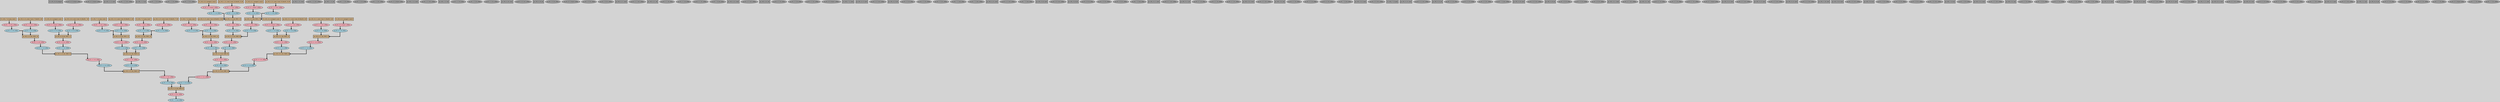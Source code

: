 digraph {
graph [bgcolor=lightgray];
 node [style=filled, fontname="times-bold", penwidth=2];
 edge [penwidth=4]; 
 splines=ortho;
LS_w32_c0_r0_memport [shape="rectangle" width=0.5 fontsize=12 fillcolor="#A9A9A9" pos="0,2.4!"]
LS_w32_c0_r0_memport_inPinA [shape="oval" width=0.1 fontsize=10 fillcolor="#A9A9A9" pos="0,4.8!"]
LS_w32_c0_r3_memport_inPinA [shape="oval" width=0.1 fontsize=10 fillcolor="#A9A9A9" pos="0,28.2!"]
pe_w32_c1_r3_const [shape="rectangle" width=0.5 fontsize=12 fillcolor="#A9A9A9" pos="6,28.2!"]
pe_w32_c1_r3_const_outPinA [shape="oval" width=0.1 fontsize=10 fillcolor="#A9A9A9" pos="6,27!"]
pe_w32_c1_r3_alu [shape="rectangle" width=0.5 fontsize=12 fillcolor="#A9A9A9" pos="6,24.6!"]
pe_w32_c1_r3_alu_inPinA [shape="oval" width=0.1 fontsize=10 fillcolor="#A9A9A9" pos="4.5,25.8!"]
pe_w32_c1_r3_alu_inPinB [shape="oval" width=0.1 fontsize=10 fillcolor="#A9A9A9" pos="7.5,25.8!"]
pe_w32_c1_r3_alu_outPinA [shape="oval" width=0.1 fontsize=10 fillcolor="#A9A9A9" pos="6,23.4!"]
LS_w32_c0_r3_memport_outPinA [shape="oval" width=0.1 fontsize=10 fillcolor="#FFB6C1" pos="0,23.4!"]
LS_w32_c0_r4_memport_Load_3 [shape="rectangle" width=0.5 fontsize=12 fillcolor="#D2B48C" pos="0,33.6!"]
LS_w32_c0_r4_memport_Load_3 -> LS_w32_c0_r4_memport_outPinA
pe_w32_c1_r4_const [shape="rectangle" width=0.5 fontsize=12 fillcolor="#A9A9A9" pos="6,36!"]
pe_w32_c1_r4_const_outPinA [shape="oval" width=0.1 fontsize=10 fillcolor="#A9A9A9" pos="6,34.8!"]
pe_w32_c1_r4_alu [shape="rectangle" width=0.5 fontsize=12 fillcolor="#A9A9A9" pos="6,32.4!"]
pe_w32_c1_r4_alu_inPinA [shape="oval" width=0.1 fontsize=10 fillcolor="#A9A9A9" pos="4.5,33.6!"]
pe_w32_c1_r4_alu_inPinB [shape="oval" width=0.1 fontsize=10 fillcolor="#A9A9A9" pos="7.5,33.6!"]
pe_w32_c1_r4_alu_outPinA [shape="oval" width=0.1 fontsize=10 fillcolor="#A9A9A9" pos="6,31.2!"]
LS_w32_c0_r4_memport_inPinA [shape="oval" width=0.1 fontsize=10 fillcolor="#A9A9A9" pos="0,36!"]
pe_w32_c1_r5_const [shape="rectangle" width=0.5 fontsize=12 fillcolor="#A9A9A9" pos="6,43.8!"]
pe_w32_c1_r5_const_outPinA [shape="oval" width=0.1 fontsize=10 fillcolor="#A9A9A9" pos="6,42.6!"]
LS_w32_c0_r4_memport_outPinA [shape="oval" width=0.1 fontsize=10 fillcolor="#FFB6C1" pos="0,31.2!"]
pe_w32_c1_r5_alu [shape="rectangle" width=0.5 fontsize=12 fillcolor="#A9A9A9" pos="6,40.2!"]
pe_w32_c1_r5_alu_inPinA [shape="oval" width=0.1 fontsize=10 fillcolor="#A9A9A9" pos="4.5,41.4!"]
pe_w32_c1_r5_alu_inPinB [shape="oval" width=0.1 fontsize=10 fillcolor="#A9A9A9" pos="7.5,41.4!"]
pe_w32_c1_r5_alu_outPinA [shape="oval" width=0.1 fontsize=10 fillcolor="#A9A9A9" pos="6,39!"]
LS_w32_c0_r5_memport_Load_2 [shape="rectangle" width=0.5 fontsize=12 fillcolor="#D2B48C" pos="0,41.4!"]
LS_w32_c0_r5_memport_Load_2 -> LS_w32_c0_r5_memport_outPinA
pe_w32_c2_r0_const [shape="rectangle" width=0.5 fontsize=12 fillcolor="#A9A9A9" pos="12,4.8!"]
pe_w32_c2_r0_const_outPinA [shape="oval" width=0.1 fontsize=10 fillcolor="#A9A9A9" pos="12,3.6!"]
pe_w32_c2_r0_alu [shape="rectangle" width=0.5 fontsize=12 fillcolor="#A9A9A9" pos="12,1.2!"]
pe_w32_c2_r0_alu_inPinA [shape="oval" width=0.1 fontsize=10 fillcolor="#A9A9A9" pos="10.5,2.4!"]
LS_w32_c0_r5_memport_inPinA [shape="oval" width=0.1 fontsize=10 fillcolor="#A9A9A9" pos="0,43.8!"]
pe_w32_c2_r0_alu_inPinB [shape="oval" width=0.1 fontsize=10 fillcolor="#A9A9A9" pos="13.5,2.4!"]
pe_w32_c2_r0_alu_outPinA [shape="oval" width=0.1 fontsize=10 fillcolor="#A9A9A9" pos="12,0!"]
LS_w32_c0_r5_memport_outPinA [shape="oval" width=0.1 fontsize=10 fillcolor="#FFB6C1" pos="0,39!"]
pe_w32_c2_r1_const [shape="rectangle" width=0.5 fontsize=12 fillcolor="#A9A9A9" pos="12,12.6!"]
pe_w32_c2_r1_const_outPinA [shape="oval" width=0.1 fontsize=10 fillcolor="#A9A9A9" pos="12,11.4!"]
pe_w32_c2_r1_alu [shape="rectangle" width=0.5 fontsize=12 fillcolor="#A9A9A9" pos="12,9!"]
pe_w32_c2_r1_alu_inPinA [shape="oval" width=0.1 fontsize=10 fillcolor="#A9A9A9" pos="10.5,10.2!"]
pe_w32_c2_r1_alu_inPinB [shape="oval" width=0.1 fontsize=10 fillcolor="#A9A9A9" pos="13.5,10.2!"]
pe_w32_c2_r1_alu_outPinA [shape="oval" width=0.1 fontsize=10 fillcolor="#A9A9A9" pos="12,7.8!"]
LS_w32_c7_r0_mem_Load_1 [shape="rectangle" width=0.5 fontsize=12 fillcolor="#D2B48C" pos="42,2.4!"]
LS_w32_c7_r0_mem_Load_1 -> LS_w32_c7_r0_mem_outPinA
LS_w32_c7_r0_mem_inPinA [shape="oval" width=0.1 fontsize=10 fillcolor="#A9A9A9" pos="42,4.8!"]
pe_w32_c2_r2_const [shape="rectangle" width=0.5 fontsize=12 fillcolor="#A9A9A9" pos="12,20.4!"]
pe_w32_c2_r2_const_outPinA [shape="oval" width=0.1 fontsize=10 fillcolor="#A9A9A9" pos="12,19.2!"]
pe_w32_c2_r2_alu [shape="rectangle" width=0.5 fontsize=12 fillcolor="#A9A9A9" pos="12,16.8!"]
pe_w32_c2_r2_alu_inPinA [shape="oval" width=0.1 fontsize=10 fillcolor="#A9A9A9" pos="10.5,18!"]
pe_w32_c2_r2_alu_inPinB [shape="oval" width=0.1 fontsize=10 fillcolor="#A9A9A9" pos="13.5,18!"]
pe_w32_c2_r2_alu_outPinA [shape="oval" width=0.1 fontsize=10 fillcolor="#A9A9A9" pos="12,15.6!"]
LS_w32_c0_r0_memport_outPinA [shape="oval" width=0.1 fontsize=10 fillcolor="#A9A9A9" pos="0,0!"]
LS_w32_c7_r0_mem_outPinA [shape="oval" width=0.1 fontsize=10 fillcolor="#FFB6C1" pos="42,0!"]
LS_w32_c7_r1_mem [shape="rectangle" width=0.5 fontsize=12 fillcolor="#A9A9A9" pos="42,10.2!"]
pe_w32_c2_r3_const [shape="rectangle" width=0.5 fontsize=12 fillcolor="#A9A9A9" pos="12,28.2!"]
pe_w32_c2_r3_const_outPinA [shape="oval" width=0.1 fontsize=10 fillcolor="#A9A9A9" pos="12,27!"]
pe_w32_c2_r3_alu [shape="rectangle" width=0.5 fontsize=12 fillcolor="#A9A9A9" pos="12,24.6!"]
pe_w32_c2_r3_alu_inPinA [shape="oval" width=0.1 fontsize=10 fillcolor="#A9A9A9" pos="10.5,25.8!"]
pe_w32_c2_r3_alu_inPinB [shape="oval" width=0.1 fontsize=10 fillcolor="#A9A9A9" pos="13.5,25.8!"]
pe_w32_c2_r3_alu_outPinA [shape="oval" width=0.1 fontsize=10 fillcolor="#A9A9A9" pos="12,23.4!"]
LS_w32_c7_r1_mem_inPinA [shape="oval" width=0.1 fontsize=10 fillcolor="#A9A9A9" pos="42,12.6!"]
pe_w32_c2_r4_const_Const_27_float32_5_00 [shape="rectangle" width=0.5 fontsize=12 fillcolor="#D2B48C" pos="12,36!"]
pe_w32_c2_r4_const_Const_27_float32_5_00 -> pe_w32_c2_r4_const_outPinA
pe_w32_c2_r4_const_outPinA [shape="oval" width=0.1 fontsize=10 fillcolor="#FFB6C1" pos="12,34.8!"]
LS_w32_c7_r1_mem_outPinA [shape="oval" width=0.1 fontsize=10 fillcolor="#A9A9A9" pos="42,7.8!"]
pe_w32_c2_r4_alu_FMUL_10 [shape="rectangle" width=0.5 fontsize=12 fillcolor="#D2B48C" pos="12,32.4!"]
pe_w32_c2_r4_alu_FMUL_10 -> pe_w32_c2_r4_alu_outPinA
pe_w32_c2_r4_alu_inPinA -> pe_w32_c2_r4_alu_FMUL_10
pe_w32_c2_r4_alu_inPinB -> pe_w32_c2_r4_alu_FMUL_10
pe_w32_c2_r4_alu_inPinA [shape="oval" width=0.1 fontsize=10 fillcolor="#ADD8E6" pos="10.5,33.6!"]
pe_w32_c2_r4_alu_inPinB [shape="oval" width=0.1 fontsize=10 fillcolor="#ADD8E6" pos="13.5,33.6!"]
pe_w32_c2_r4_alu_outPinA [shape="oval" width=0.1 fontsize=10 fillcolor="#FFB6C1" pos="12,31.2!"]
LS_w32_c7_r2_mem_Load_4 [shape="rectangle" width=0.5 fontsize=12 fillcolor="#D2B48C" pos="42,18!"]
LS_w32_c7_r2_mem_Load_4 -> LS_w32_c7_r2_mem_outPinA
pe_w32_c2_r5_const [shape="rectangle" width=0.5 fontsize=12 fillcolor="#A9A9A9" pos="12,43.8!"]
pe_w32_c2_r5_const_outPinA [shape="oval" width=0.1 fontsize=10 fillcolor="#A9A9A9" pos="12,42.6!"]
pe_w32_c2_r5_alu_FADD_21 [shape="rectangle" width=0.5 fontsize=12 fillcolor="#D2B48C" pos="12,40.2!"]
pe_w32_c2_r5_alu_FADD_21 -> pe_w32_c2_r5_alu_outPinA
pe_w32_c2_r5_alu_inPinA -> pe_w32_c2_r5_alu_FADD_21
pe_w32_c2_r5_alu_inPinB -> pe_w32_c2_r5_alu_FADD_21
pe_w32_c2_r5_alu_inPinA [shape="oval" width=0.1 fontsize=10 fillcolor="#ADD8E6" pos="10.5,41.4!"]
LS_w32_c7_r2_mem_inPinA [shape="oval" width=0.1 fontsize=10 fillcolor="#A9A9A9" pos="42,20.4!"]
pe_w32_c2_r5_alu_inPinB [shape="oval" width=0.1 fontsize=10 fillcolor="#ADD8E6" pos="13.5,41.4!"]
pe_w32_c2_r5_alu_outPinA [shape="oval" width=0.1 fontsize=10 fillcolor="#FFB6C1" pos="12,39!"]
LS_w32_c7_r2_mem_outPinA [shape="oval" width=0.1 fontsize=10 fillcolor="#FFB6C1" pos="42,15.6!"]
pe_w32_c3_r0_const [shape="rectangle" width=0.5 fontsize=12 fillcolor="#A9A9A9" pos="18,4.8!"]
pe_w32_c3_r0_const_outPinA [shape="oval" width=0.1 fontsize=10 fillcolor="#A9A9A9" pos="18,3.6!"]
pe_w32_c3_r0_alu [shape="rectangle" width=0.5 fontsize=12 fillcolor="#A9A9A9" pos="18,1.2!"]
pe_w32_c3_r0_alu_inPinA [shape="oval" width=0.1 fontsize=10 fillcolor="#A9A9A9" pos="16.5,2.4!"]
pe_w32_c3_r0_alu_inPinB [shape="oval" width=0.1 fontsize=10 fillcolor="#A9A9A9" pos="19.5,2.4!"]
pe_w32_c3_r0_alu_outPinA [shape="oval" width=0.1 fontsize=10 fillcolor="#A9A9A9" pos="18,0!"]
LS_w32_c7_r3_mem_Load_7 [shape="rectangle" width=0.5 fontsize=12 fillcolor="#D2B48C" pos="42,25.8!"]
LS_w32_c7_r3_mem_Load_7 -> LS_w32_c7_r3_mem_outPinA
LS_w32_c7_r3_mem_inPinA [shape="oval" width=0.1 fontsize=10 fillcolor="#A9A9A9" pos="42,28.2!"]
pe_w32_c3_r1_const [shape="rectangle" width=0.5 fontsize=12 fillcolor="#A9A9A9" pos="18,12.6!"]
pe_w32_c3_r1_const_outPinA [shape="oval" width=0.1 fontsize=10 fillcolor="#A9A9A9" pos="18,11.4!"]
pe_w32_c3_r1_alu [shape="rectangle" width=0.5 fontsize=12 fillcolor="#A9A9A9" pos="18,9!"]
pe_w32_c3_r1_alu_inPinA [shape="oval" width=0.1 fontsize=10 fillcolor="#A9A9A9" pos="16.5,10.2!"]
pe_w32_c3_r1_alu_inPinB [shape="oval" width=0.1 fontsize=10 fillcolor="#A9A9A9" pos="19.5,10.2!"]
pe_w32_c3_r1_alu_outPinA [shape="oval" width=0.1 fontsize=10 fillcolor="#A9A9A9" pos="18,7.8!"]
LS_w32_c7_r3_mem_outPinA [shape="oval" width=0.1 fontsize=10 fillcolor="#FFB6C1" pos="42,23.4!"]
LS_w32_c0_r1_memport_Load_8 [shape="rectangle" width=0.5 fontsize=12 fillcolor="#D2B48C" pos="0,10.2!"]
LS_w32_c0_r1_memport_Load_8 -> LS_w32_c0_r1_memport_outPinA
LS_w32_c7_r4_mem_Load_5 [shape="rectangle" width=0.5 fontsize=12 fillcolor="#D2B48C" pos="42,33.6!"]
LS_w32_c7_r4_mem_Load_5 -> LS_w32_c7_r4_mem_outPinA
pe_w32_c3_r2_const [shape="rectangle" width=0.5 fontsize=12 fillcolor="#A9A9A9" pos="18,20.4!"]
pe_w32_c3_r2_const_outPinA [shape="oval" width=0.1 fontsize=10 fillcolor="#A9A9A9" pos="18,19.2!"]
pe_w32_c3_r2_alu [shape="rectangle" width=0.5 fontsize=12 fillcolor="#A9A9A9" pos="18,16.8!"]
pe_w32_c3_r2_alu_inPinA [shape="oval" width=0.1 fontsize=10 fillcolor="#A9A9A9" pos="16.5,18!"]
pe_w32_c3_r2_alu_inPinB [shape="oval" width=0.1 fontsize=10 fillcolor="#A9A9A9" pos="19.5,18!"]
pe_w32_c3_r2_alu_outPinA [shape="oval" width=0.1 fontsize=10 fillcolor="#A9A9A9" pos="18,15.6!"]
LS_w32_c7_r4_mem_inPinA [shape="oval" width=0.1 fontsize=10 fillcolor="#A9A9A9" pos="42,36!"]
pe_w32_c3_r3_const [shape="rectangle" width=0.5 fontsize=12 fillcolor="#A9A9A9" pos="18,28.2!"]
pe_w32_c3_r3_const_outPinA [shape="oval" width=0.1 fontsize=10 fillcolor="#A9A9A9" pos="18,27!"]
LS_w32_c7_r4_mem_outPinA [shape="oval" width=0.1 fontsize=10 fillcolor="#FFB6C1" pos="42,31.2!"]
pe_w32_c3_r3_alu_FADD_24 [shape="rectangle" width=0.5 fontsize=12 fillcolor="#D2B48C" pos="18,24.6!"]
pe_w32_c3_r3_alu_FADD_24 -> pe_w32_c3_r3_alu_outPinA
pe_w32_c3_r3_alu_inPinA -> pe_w32_c3_r3_alu_FADD_24
pe_w32_c3_r3_alu_inPinB -> pe_w32_c3_r3_alu_FADD_24
pe_w32_c3_r3_alu_inPinA [shape="oval" width=0.1 fontsize=10 fillcolor="#ADD8E6" pos="16.5,25.8!"]
pe_w32_c3_r3_alu_inPinB [shape="oval" width=0.1 fontsize=10 fillcolor="#ADD8E6" pos="19.5,25.8!"]
pe_w32_c3_r3_alu_outPinA [shape="oval" width=0.1 fontsize=10 fillcolor="#FFB6C1" pos="18,23.4!"]
LS_w32_c7_r5_mem [shape="rectangle" width=0.5 fontsize=12 fillcolor="#A9A9A9" pos="42,41.4!"]
pe_w32_c3_r4_const [shape="rectangle" width=0.5 fontsize=12 fillcolor="#A9A9A9" pos="18,36!"]
pe_w32_c3_r4_const_outPinA [shape="oval" width=0.1 fontsize=10 fillcolor="#A9A9A9" pos="18,34.8!"]
pe_w32_c3_r4_alu [shape="rectangle" width=0.5 fontsize=12 fillcolor="#A9A9A9" pos="18,32.4!"]
pe_w32_c3_r4_alu_inPinA [shape="oval" width=0.1 fontsize=10 fillcolor="#A9A9A9" pos="16.5,33.6!"]
LS_w32_c7_r5_mem_inPinA [shape="oval" width=0.1 fontsize=10 fillcolor="#ADD8E6" pos="42,43.8!"]
pe_w32_c3_r4_alu_inPinB [shape="oval" width=0.1 fontsize=10 fillcolor="#A9A9A9" pos="19.5,33.6!"]
pe_w32_c3_r4_alu_outPinA [shape="oval" width=0.1 fontsize=10 fillcolor="#A9A9A9" pos="18,31.2!"]
LS_w32_c7_r5_mem_outPinA [shape="oval" width=0.1 fontsize=10 fillcolor="#A9A9A9" pos="42,39!"]
pe_w32_c3_r5_const_Const_30_float32_11_00 [shape="rectangle" width=0.5 fontsize=12 fillcolor="#D2B48C" pos="18,43.8!"]
pe_w32_c3_r5_const_Const_30_float32_11_00 -> pe_w32_c3_r5_const_outPinA
pe_w32_c3_r5_const_outPinA [shape="oval" width=0.1 fontsize=10 fillcolor="#FFB6C1" pos="18,42.6!"]
pe_w32_c3_r5_alu_FMUL_13 [shape="rectangle" width=0.5 fontsize=12 fillcolor="#D2B48C" pos="18,40.2!"]
pe_w32_c3_r5_alu_FMUL_13 -> pe_w32_c3_r5_alu_outPinA
pe_w32_c3_r5_alu_inPinA -> pe_w32_c3_r5_alu_FMUL_13
pe_w32_c3_r5_alu_inPinB -> pe_w32_c3_r5_alu_FMUL_13
pe_w32_c3_r5_alu_inPinA [shape="oval" width=0.1 fontsize=10 fillcolor="#ADD8E6" pos="16.5,41.4!"]
pe_w32_c3_r5_alu_inPinB [shape="oval" width=0.1 fontsize=10 fillcolor="#ADD8E6" pos="19.5,41.4!"]
pe_w32_c3_r5_alu_outPinA [shape="oval" width=0.1 fontsize=10 fillcolor="#FFB6C1" pos="18,39!"]
pe_w32_c4_r0_const [shape="rectangle" width=0.5 fontsize=12 fillcolor="#A9A9A9" pos="24,4.8!"]
pe_w32_c4_r0_const_outPinA [shape="oval" width=0.1 fontsize=10 fillcolor="#A9A9A9" pos="24,3.6!"]
pe_w32_c4_r0_alu [shape="rectangle" width=0.5 fontsize=12 fillcolor="#A9A9A9" pos="24,1.2!"]
pe_w32_c4_r0_alu_inPinA [shape="oval" width=0.1 fontsize=10 fillcolor="#A9A9A9" pos="22.5,2.4!"]
pe_w32_c4_r0_alu_inPinB [shape="oval" width=0.1 fontsize=10 fillcolor="#A9A9A9" pos="25.5,2.4!"]
pe_w32_c4_r0_alu_outPinA [shape="oval" width=0.1 fontsize=10 fillcolor="#A9A9A9" pos="24,0!"]
pe_w32_c4_r1_const [shape="rectangle" width=0.5 fontsize=12 fillcolor="#A9A9A9" pos="24,12.6!"]
pe_w32_c4_r1_const_outPinA [shape="oval" width=0.1 fontsize=10 fillcolor="#A9A9A9" pos="24,11.4!"]
pe_w32_c4_r1_alu [shape="rectangle" width=0.5 fontsize=12 fillcolor="#A9A9A9" pos="24,9!"]
pe_w32_c4_r1_alu_inPinA [shape="oval" width=0.1 fontsize=10 fillcolor="#A9A9A9" pos="22.5,10.2!"]
pe_w32_c4_r1_alu_inPinB [shape="oval" width=0.1 fontsize=10 fillcolor="#A9A9A9" pos="25.5,10.2!"]
pe_w32_c4_r1_alu_outPinA [shape="oval" width=0.1 fontsize=10 fillcolor="#A9A9A9" pos="24,7.8!"]
LS_w32_c0_r1_memport_inPinA [shape="oval" width=0.1 fontsize=10 fillcolor="#A9A9A9" pos="0,12.6!"]
pe_w32_c4_r2_const [shape="rectangle" width=0.5 fontsize=12 fillcolor="#A9A9A9" pos="24,20.4!"]
pe_w32_c4_r2_const_outPinA [shape="oval" width=0.1 fontsize=10 fillcolor="#A9A9A9" pos="24,19.2!"]
pe_w32_c4_r2_alu_FADD_23 [shape="rectangle" width=0.5 fontsize=12 fillcolor="#D2B48C" pos="24,16.8!"]
pe_w32_c4_r2_alu_FADD_23 -> pe_w32_c4_r2_alu_outPinA
pe_w32_c4_r2_alu_inPinA -> pe_w32_c4_r2_alu_FADD_23
pe_w32_c4_r2_alu_inPinB -> pe_w32_c4_r2_alu_FADD_23
pe_w32_c4_r2_alu_inPinA [shape="oval" width=0.1 fontsize=10 fillcolor="#ADD8E6" pos="22.5,18!"]
pe_w32_c4_r2_alu_inPinB [shape="oval" width=0.1 fontsize=10 fillcolor="#ADD8E6" pos="25.5,18!"]
pe_w32_c4_r2_alu_outPinA [shape="oval" width=0.1 fontsize=10 fillcolor="#FFB6C1" pos="24,15.6!"]
pe_w32_c4_r3_const [shape="rectangle" width=0.5 fontsize=12 fillcolor="#A9A9A9" pos="24,28.2!"]
pe_w32_c4_r3_const_outPinA [shape="oval" width=0.1 fontsize=10 fillcolor="#A9A9A9" pos="24,27!"]
pe_w32_c4_r3_alu_FADD_19 [shape="rectangle" width=0.5 fontsize=12 fillcolor="#D2B48C" pos="24,24.6!"]
pe_w32_c4_r3_alu_FADD_19 -> pe_w32_c4_r3_alu_outPinA
pe_w32_c4_r3_alu_inPinA -> pe_w32_c4_r3_alu_FADD_19
pe_w32_c4_r3_alu_inPinB -> pe_w32_c4_r3_alu_FADD_19
pe_w32_c4_r3_alu_inPinA [shape="oval" width=0.1 fontsize=10 fillcolor="#ADD8E6" pos="22.5,25.8!"]
pe_w32_c4_r3_alu_inPinB [shape="oval" width=0.1 fontsize=10 fillcolor="#ADD8E6" pos="25.5,25.8!"]
pe_w32_c4_r3_alu_outPinA [shape="oval" width=0.1 fontsize=10 fillcolor="#FFB6C1" pos="24,23.4!"]
pe_w32_c4_r4_const [shape="rectangle" width=0.5 fontsize=12 fillcolor="#A9A9A9" pos="24,36!"]
pe_w32_c4_r4_const_outPinA [shape="oval" width=0.1 fontsize=10 fillcolor="#A9A9A9" pos="24,34.8!"]
pe_w32_c4_r4_alu_FADD_20 [shape="rectangle" width=0.5 fontsize=12 fillcolor="#D2B48C" pos="24,32.4!"]
pe_w32_c4_r4_alu_FADD_20 -> pe_w32_c4_r4_alu_outPinA
pe_w32_c4_r4_alu_inPinA -> pe_w32_c4_r4_alu_FADD_20
pe_w32_c4_r4_alu_inPinB -> pe_w32_c4_r4_alu_FADD_20
pe_w32_c4_r4_alu_inPinA [shape="oval" width=0.1 fontsize=10 fillcolor="#ADD8E6" pos="22.5,33.6!"]
pe_w32_c4_r4_alu_inPinB [shape="oval" width=0.1 fontsize=10 fillcolor="#ADD8E6" pos="25.5,33.6!"]
pe_w32_c4_r4_alu_outPinA [shape="oval" width=0.1 fontsize=10 fillcolor="#FFB6C1" pos="24,31.2!"]
pe_w32_c4_r5_const_Const_33_float32_17_00 [shape="rectangle" width=0.5 fontsize=12 fillcolor="#D2B48C" pos="24,43.8!"]
pe_w32_c4_r5_const_Const_33_float32_17_00 -> pe_w32_c4_r5_const_outPinA
pe_w32_c4_r5_const_outPinA [shape="oval" width=0.1 fontsize=10 fillcolor="#FFB6C1" pos="24,42.6!"]
pe_w32_c4_r5_alu_FMUL_16 [shape="rectangle" width=0.5 fontsize=12 fillcolor="#D2B48C" pos="24,40.2!"]
pe_w32_c4_r5_alu_FMUL_16 -> pe_w32_c4_r5_alu_outPinA
pe_w32_c4_r5_alu_inPinA -> pe_w32_c4_r5_alu_FMUL_16
pe_w32_c4_r5_alu_inPinB -> pe_w32_c4_r5_alu_FMUL_16
pe_w32_c4_r5_alu_inPinA [shape="oval" width=0.1 fontsize=10 fillcolor="#ADD8E6" pos="22.5,41.4!"]
pe_w32_c4_r5_alu_inPinB [shape="oval" width=0.1 fontsize=10 fillcolor="#ADD8E6" pos="25.5,41.4!"]
pe_w32_c4_r5_alu_outPinA [shape="oval" width=0.1 fontsize=10 fillcolor="#FFB6C1" pos="24,39!"]
pe_w32_c1_r0_const [shape="rectangle" width=0.5 fontsize=12 fillcolor="#A9A9A9" pos="6,4.8!"]
pe_w32_c5_r0_const [shape="rectangle" width=0.5 fontsize=12 fillcolor="#A9A9A9" pos="30,4.8!"]
pe_w32_c5_r0_const_outPinA [shape="oval" width=0.1 fontsize=10 fillcolor="#A9A9A9" pos="30,3.6!"]
pe_w32_c5_r0_alu [shape="rectangle" width=0.5 fontsize=12 fillcolor="#A9A9A9" pos="30,1.2!"]
pe_w32_c5_r0_alu_inPinA [shape="oval" width=0.1 fontsize=10 fillcolor="#A9A9A9" pos="28.5,2.4!"]
pe_w32_c5_r0_alu_inPinB [shape="oval" width=0.1 fontsize=10 fillcolor="#A9A9A9" pos="31.5,2.4!"]
pe_w32_c5_r0_alu_outPinA [shape="oval" width=0.1 fontsize=10 fillcolor="#A9A9A9" pos="30,0!"]
pe_w32_c1_r0_const_outPinA [shape="oval" width=0.1 fontsize=10 fillcolor="#A9A9A9" pos="6,3.6!"]
pe_w32_c5_r1_const_Const_29_float32_9_00 [shape="rectangle" width=0.5 fontsize=12 fillcolor="#D2B48C" pos="30,12.6!"]
pe_w32_c5_r1_const_Const_29_float32_9_00 -> pe_w32_c5_r1_const_outPinA
pe_w32_c5_r1_const_outPinA [shape="oval" width=0.1 fontsize=10 fillcolor="#FFB6C1" pos="30,11.4!"]
LS_w32_c0_r1_memport_outPinA [shape="oval" width=0.1 fontsize=10 fillcolor="#FFB6C1" pos="0,7.8!"]
pe_w32_c1_r0_alu [shape="rectangle" width=0.5 fontsize=12 fillcolor="#A9A9A9" pos="6,1.2!"]
pe_w32_c5_r1_alu_FMUL_12 [shape="rectangle" width=0.5 fontsize=12 fillcolor="#D2B48C" pos="30,9!"]
pe_w32_c5_r1_alu_FMUL_12 -> pe_w32_c5_r1_alu_outPinA
pe_w32_c5_r1_alu_inPinA -> pe_w32_c5_r1_alu_FMUL_12
pe_w32_c5_r1_alu_inPinB -> pe_w32_c5_r1_alu_FMUL_12
pe_w32_c5_r1_alu_inPinA [shape="oval" width=0.1 fontsize=10 fillcolor="#ADD8E6" pos="28.5,10.2!"]
pe_w32_c5_r1_alu_inPinB [shape="oval" width=0.1 fontsize=10 fillcolor="#ADD8E6" pos="31.5,10.2!"]
pe_w32_c5_r1_alu_outPinA [shape="oval" width=0.1 fontsize=10 fillcolor="#FFB6C1" pos="30,7.8!"]
pe_w32_c1_r0_alu_inPinA [shape="oval" width=0.1 fontsize=10 fillcolor="#A9A9A9" pos="4.5,2.4!"]
pe_w32_c5_r2_const [shape="rectangle" width=0.5 fontsize=12 fillcolor="#A9A9A9" pos="30,20.4!"]
pe_w32_c5_r2_const_outPinA [shape="oval" width=0.1 fontsize=10 fillcolor="#A9A9A9" pos="30,19.2!"]
pe_w32_c5_r2_alu [shape="rectangle" width=0.5 fontsize=12 fillcolor="#A9A9A9" pos="30,16.8!"]
pe_w32_c5_r2_alu_inPinA [shape="oval" width=0.1 fontsize=10 fillcolor="#A9A9A9" pos="28.5,18!"]
pe_w32_c1_r0_alu_inPinB [shape="oval" width=0.1 fontsize=10 fillcolor="#A9A9A9" pos="7.5,2.4!"]
pe_w32_c5_r2_alu_inPinB [shape="oval" width=0.1 fontsize=10 fillcolor="#A9A9A9" pos="31.5,18!"]
pe_w32_c5_r2_alu_outPinA [shape="oval" width=0.1 fontsize=10 fillcolor="#A9A9A9" pos="30,15.6!"]
pe_w32_c1_r0_alu_outPinA [shape="oval" width=0.1 fontsize=10 fillcolor="#A9A9A9" pos="6,0!"]
pe_w32_c5_r3_const_Const_35_float32_19_00 [shape="rectangle" width=0.5 fontsize=12 fillcolor="#D2B48C" pos="30,28.2!"]
pe_w32_c5_r3_const_Const_35_float32_19_00 -> pe_w32_c5_r3_const_outPinA
pe_w32_c5_r3_const_outPinA [shape="oval" width=0.1 fontsize=10 fillcolor="#FFB6C1" pos="30,27!"]
pe_w32_c5_r3_alu_FMUL_17 [shape="rectangle" width=0.5 fontsize=12 fillcolor="#D2B48C" pos="30,24.6!"]
pe_w32_c5_r3_alu_FMUL_17 -> pe_w32_c5_r3_alu_outPinA
pe_w32_c5_r3_alu_inPinA -> pe_w32_c5_r3_alu_FMUL_17
pe_w32_c5_r3_alu_inPinB -> pe_w32_c5_r3_alu_FMUL_17
pe_w32_c5_r3_alu_inPinA [shape="oval" width=0.1 fontsize=10 fillcolor="#ADD8E6" pos="28.5,25.8!"]
pe_w32_c5_r3_alu_inPinB [shape="oval" width=0.1 fontsize=10 fillcolor="#ADD8E6" pos="31.5,25.8!"]
pe_w32_c5_r3_alu_outPinA [shape="oval" width=0.1 fontsize=10 fillcolor="#FFB6C1" pos="30,23.4!"]
pe_w32_c5_r4_const [shape="rectangle" width=0.5 fontsize=12 fillcolor="#A9A9A9" pos="30,36!"]
pe_w32_c5_r4_const_outPinA [shape="oval" width=0.1 fontsize=10 fillcolor="#A9A9A9" pos="30,34.8!"]
pe_w32_c5_r4_alu_FADD_25 [shape="rectangle" width=0.5 fontsize=12 fillcolor="#D2B48C" pos="30,32.4!"]
pe_w32_c5_r4_alu_FADD_25 -> pe_w32_c5_r4_alu_outPinA
pe_w32_c5_r4_alu_inPinA -> pe_w32_c5_r4_alu_FADD_25
pe_w32_c5_r4_alu_inPinB -> pe_w32_c5_r4_alu_FADD_25
pe_w32_c5_r4_alu_inPinA [shape="oval" width=0.1 fontsize=10 fillcolor="#ADD8E6" pos="28.5,33.6!"]
pe_w32_c5_r4_alu_inPinB [shape="oval" width=0.1 fontsize=10 fillcolor="#ADD8E6" pos="31.5,33.6!"]
pe_w32_c5_r4_alu_outPinA [shape="oval" width=0.1 fontsize=10 fillcolor="#FFB6C1" pos="30,31.2!"]
pe_w32_c5_r5_const_Const_28_float32_13_00 [shape="rectangle" width=0.5 fontsize=12 fillcolor="#D2B48C" pos="30,43.8!"]
pe_w32_c5_r5_const_Const_28_float32_13_00 -> pe_w32_c5_r5_const_outPinA
pe_w32_c5_r5_const_outPinA [shape="oval" width=0.1 fontsize=10 fillcolor="#FFB6C1" pos="30,42.6!"]
pe_w32_c5_r5_alu_FMUL_14 [shape="rectangle" width=0.5 fontsize=12 fillcolor="#D2B48C" pos="30,40.2!"]
pe_w32_c5_r5_alu_FMUL_14 -> pe_w32_c5_r5_alu_outPinA
pe_w32_c5_r5_alu_inPinA -> pe_w32_c5_r5_alu_FMUL_14
pe_w32_c5_r5_alu_inPinB -> pe_w32_c5_r5_alu_FMUL_14
pe_w32_c5_r5_alu_inPinA [shape="oval" width=0.1 fontsize=10 fillcolor="#ADD8E6" pos="28.5,41.4!"]
pe_w32_c5_r5_alu_inPinB [shape="oval" width=0.1 fontsize=10 fillcolor="#ADD8E6" pos="31.5,41.4!"]
pe_w32_c5_r5_alu_outPinA [shape="oval" width=0.1 fontsize=10 fillcolor="#FFB6C1" pos="30,39!"]
pe_w32_c6_r0_const_Const_34_float32_7_00 [shape="rectangle" width=0.5 fontsize=12 fillcolor="#D2B48C" pos="36,4.8!"]
pe_w32_c6_r0_const_Const_34_float32_7_00 -> pe_w32_c6_r0_const_outPinA
pe_w32_c6_r0_const_outPinA [shape="oval" width=0.1 fontsize=10 fillcolor="#FFB6C1" pos="36,3.6!"]
pe_w32_c6_r0_alu_FMUL_11 [shape="rectangle" width=0.5 fontsize=12 fillcolor="#D2B48C" pos="36,1.2!"]
pe_w32_c6_r0_alu_FMUL_11 -> pe_w32_c6_r0_alu_outPinA
pe_w32_c6_r0_alu_inPinA -> pe_w32_c6_r0_alu_FMUL_11
pe_w32_c6_r0_alu_inPinB -> pe_w32_c6_r0_alu_FMUL_11
pe_w32_c6_r0_alu_inPinA [shape="oval" width=0.1 fontsize=10 fillcolor="#ADD8E6" pos="34.5,2.4!"]
pe_w32_c6_r0_alu_inPinB [shape="oval" width=0.1 fontsize=10 fillcolor="#ADD8E6" pos="37.5,2.4!"]
pe_w32_c6_r0_alu_outPinA [shape="oval" width=0.1 fontsize=10 fillcolor="#FFB6C1" pos="36,0!"]
LS_w32_c0_r2_memport_Load_6 [shape="rectangle" width=0.5 fontsize=12 fillcolor="#D2B48C" pos="0,18!"]
LS_w32_c0_r2_memport_Load_6 -> LS_w32_c0_r2_memport_outPinA
pe_w32_c6_r1_const_Const_31_float32_3_00 [shape="rectangle" width=0.5 fontsize=12 fillcolor="#D2B48C" pos="36,12.6!"]
pe_w32_c6_r1_const_Const_31_float32_3_00 -> pe_w32_c6_r1_const_outPinA
pe_w32_c6_r1_const_outPinA [shape="oval" width=0.1 fontsize=10 fillcolor="#FFB6C1" pos="36,11.4!"]
pe_w32_c6_r1_alu_FMUL_9 [shape="rectangle" width=0.5 fontsize=12 fillcolor="#D2B48C" pos="36,9!"]
pe_w32_c6_r1_alu_FMUL_9 -> pe_w32_c6_r1_alu_outPinA
pe_w32_c6_r1_alu_inPinA -> pe_w32_c6_r1_alu_FMUL_9
pe_w32_c6_r1_alu_inPinB -> pe_w32_c6_r1_alu_FMUL_9
pe_w32_c6_r1_alu_inPinA [shape="oval" width=0.1 fontsize=10 fillcolor="#ADD8E6" pos="34.5,10.2!"]
pe_w32_c6_r1_alu_inPinB [shape="oval" width=0.1 fontsize=10 fillcolor="#ADD8E6" pos="37.5,10.2!"]
pe_w32_c6_r1_alu_outPinA [shape="oval" width=0.1 fontsize=10 fillcolor="#FFB6C1" pos="36,7.8!"]
pe_w32_c6_r2_const [shape="rectangle" width=0.5 fontsize=12 fillcolor="#A9A9A9" pos="36,20.4!"]
pe_w32_c6_r2_const_outPinA [shape="oval" width=0.1 fontsize=10 fillcolor="#A9A9A9" pos="36,19.2!"]
pe_w32_c6_r2_alu_FADD_22 [shape="rectangle" width=0.5 fontsize=12 fillcolor="#D2B48C" pos="36,16.8!"]
pe_w32_c6_r2_alu_FADD_22 -> pe_w32_c6_r2_alu_outPinA
pe_w32_c6_r2_alu_inPinA -> pe_w32_c6_r2_alu_FADD_22
pe_w32_c6_r2_alu_inPinB -> pe_w32_c6_r2_alu_FADD_22
pe_w32_c6_r2_alu_inPinA [shape="oval" width=0.1 fontsize=10 fillcolor="#ADD8E6" pos="34.5,18!"]
pe_w32_c6_r2_alu_inPinB [shape="oval" width=0.1 fontsize=10 fillcolor="#ADD8E6" pos="37.5,18!"]
pe_w32_c6_r2_alu_outPinA [shape="oval" width=0.1 fontsize=10 fillcolor="#FFB6C1" pos="36,15.6!"]
pe_w32_c6_r3_const [shape="rectangle" width=0.5 fontsize=12 fillcolor="#A9A9A9" pos="36,28.2!"]
pe_w32_c6_r3_const_outPinA [shape="oval" width=0.1 fontsize=10 fillcolor="#A9A9A9" pos="36,27!"]
pe_w32_c6_r3_alu_FADD_18 [shape="rectangle" width=0.5 fontsize=12 fillcolor="#D2B48C" pos="36,24.6!"]
pe_w32_c6_r3_alu_FADD_18 -> pe_w32_c6_r3_alu_outPinA
pe_w32_c6_r3_alu_inPinA -> pe_w32_c6_r3_alu_FADD_18
pe_w32_c6_r3_alu_inPinB -> pe_w32_c6_r3_alu_FADD_18
pe_w32_c6_r3_alu_inPinA [shape="oval" width=0.1 fontsize=10 fillcolor="#ADD8E6" pos="34.5,25.8!"]
pe_w32_c6_r3_alu_inPinB [shape="oval" width=0.1 fontsize=10 fillcolor="#ADD8E6" pos="37.5,25.8!"]
pe_w32_c6_r3_alu_outPinA [shape="oval" width=0.1 fontsize=10 fillcolor="#FFB6C1" pos="36,23.4!"]
pe_w32_c1_r1_const [shape="rectangle" width=0.5 fontsize=12 fillcolor="#A9A9A9" pos="6,12.6!"]
pe_w32_c6_r4_const [shape="rectangle" width=0.5 fontsize=12 fillcolor="#A9A9A9" pos="36,36!"]
pe_w32_c6_r4_const_outPinA [shape="oval" width=0.1 fontsize=10 fillcolor="#A9A9A9" pos="36,34.8!"]
pe_w32_c6_r4_alu [shape="rectangle" width=0.5 fontsize=12 fillcolor="#A9A9A9" pos="36,32.4!"]
pe_w32_c6_r4_alu_inPinA [shape="oval" width=0.1 fontsize=10 fillcolor="#A9A9A9" pos="34.5,33.6!"]
pe_w32_c6_r4_alu_inPinB [shape="oval" width=0.1 fontsize=10 fillcolor="#A9A9A9" pos="37.5,33.6!"]
pe_w32_c6_r4_alu_outPinA [shape="oval" width=0.1 fontsize=10 fillcolor="#A9A9A9" pos="36,31.2!"]
pe_w32_c1_r1_const_outPinA [shape="oval" width=0.1 fontsize=10 fillcolor="#A9A9A9" pos="6,11.4!"]
pe_w32_c6_r5_const [shape="rectangle" width=0.5 fontsize=12 fillcolor="#A9A9A9" pos="36,43.8!"]
pe_w32_c6_r5_const_outPinA [shape="oval" width=0.1 fontsize=10 fillcolor="#A9A9A9" pos="36,42.6!"]
pe_w32_c1_r1_alu [shape="rectangle" width=0.5 fontsize=12 fillcolor="#A9A9A9" pos="6,9!"]
pe_w32_c6_r5_alu [shape="rectangle" width=0.5 fontsize=12 fillcolor="#A9A9A9" pos="36,40.2!"]
pe_w32_c6_r5_alu_inPinA [shape="oval" width=0.1 fontsize=10 fillcolor="#A9A9A9" pos="34.5,41.4!"]
pe_w32_c6_r5_alu_inPinB [shape="oval" width=0.1 fontsize=10 fillcolor="#A9A9A9" pos="37.5,41.4!"]
pe_w32_c6_r5_alu_outPinA [shape="oval" width=0.1 fontsize=10 fillcolor="#A9A9A9" pos="36,39!"]
pe_w32_c1_r1_alu_inPinA [shape="oval" width=0.1 fontsize=10 fillcolor="#A9A9A9" pos="4.5,10.2!"]
LS_w32_c0_r2_memport_inPinA [shape="oval" width=0.1 fontsize=10 fillcolor="#A9A9A9" pos="0,20.4!"]
pe_w32_c1_r1_alu_inPinB [shape="oval" width=0.1 fontsize=10 fillcolor="#A9A9A9" pos="7.5,10.2!"]
pe_w32_c1_r1_alu_outPinA [shape="oval" width=0.1 fontsize=10 fillcolor="#A9A9A9" pos="6,7.8!"]
LS_w32_c0_r2_memport_outPinA [shape="oval" width=0.1 fontsize=10 fillcolor="#FFB6C1" pos="0,15.6!"]
pe_w32_c1_r2_const_Const_32_float32_15_00 [shape="rectangle" width=0.5 fontsize=12 fillcolor="#D2B48C" pos="6,20.4!"]
pe_w32_c1_r2_const_Const_32_float32_15_00 -> pe_w32_c1_r2_const_outPinA
pe_w32_c1_r2_const_outPinA [shape="oval" width=0.1 fontsize=10 fillcolor="#FFB6C1" pos="6,19.2!"]
pe_w32_c1_r2_alu_FMUL_15 [shape="rectangle" width=0.5 fontsize=12 fillcolor="#D2B48C" pos="6,16.8!"]
pe_w32_c1_r2_alu_FMUL_15 -> pe_w32_c1_r2_alu_outPinA
pe_w32_c1_r2_alu_inPinA -> pe_w32_c1_r2_alu_FMUL_15
pe_w32_c1_r2_alu_inPinB -> pe_w32_c1_r2_alu_FMUL_15
pe_w32_c1_r2_alu_inPinA [shape="oval" width=0.1 fontsize=10 fillcolor="#ADD8E6" pos="4.5,18!"]
pe_w32_c1_r2_alu_inPinB [shape="oval" width=0.1 fontsize=10 fillcolor="#ADD8E6" pos="7.5,18!"]
pe_w32_c1_r2_alu_outPinA [shape="oval" width=0.1 fontsize=10 fillcolor="#FFB6C1" pos="6,15.6!"]
LS_w32_c0_r3_memport_Load_0 [shape="rectangle" width=0.5 fontsize=12 fillcolor="#D2B48C" pos="0,25.8!"]
LS_w32_c0_r3_memport_Load_0 -> LS_w32_c0_r3_memport_outPinA
pe_w32_c2_r4_const_outPinA -> pe_w32_c2_r4_alu_inPinB
pe_w32_c5_r5_const_outPinA -> pe_w32_c5_r5_alu_inPinB
pe_w32_c5_r1_const_outPinA -> pe_w32_c5_r1_alu_inPinB
pe_w32_c3_r5_const_outPinA -> pe_w32_c3_r5_alu_inPinB
pe_w32_c6_r1_const_outPinA -> pe_w32_c6_r1_alu_inPinB
pe_w32_c1_r2_const_outPinA -> pe_w32_c1_r2_alu_inPinB
pe_w32_c4_r5_const_outPinA -> pe_w32_c4_r5_alu_inPinB
pe_w32_c6_r0_const_outPinA -> pe_w32_c6_r0_alu_inPinB
pe_w32_c5_r3_const_outPinA -> pe_w32_c5_r3_alu_inPinB
pe_w32_c6_r3_alu_outPinA -> pe_w32_c5_r4_alu_inPinA
pe_w32_c4_r3_alu_outPinA -> pe_w32_c5_r4_alu_inPinB
pe_w32_c4_r4_alu_outPinA -> pe_w32_c6_r3_alu_inPinB
pe_w32_c2_r5_alu_outPinA -> pe_w32_c4_r3_alu_inPinB
pe_w32_c6_r2_alu_outPinA -> pe_w32_c6_r3_alu_inPinA
pe_w32_c4_r2_alu_outPinA -> pe_w32_c4_r3_alu_inPinA
pe_w32_c3_r3_alu_outPinA -> pe_w32_c4_r4_alu_inPinB
pe_w32_c5_r4_alu_outPinA -> LS_w32_c7_r5_mem_inPinA
pe_w32_c2_r4_alu_outPinA -> pe_w32_c4_r2_alu_inPinA
pe_w32_c6_r0_alu_outPinA -> pe_w32_c4_r2_alu_inPinB
pe_w32_c5_r1_alu_outPinA -> pe_w32_c6_r2_alu_inPinB
pe_w32_c3_r5_alu_outPinA -> pe_w32_c2_r5_alu_inPinA
pe_w32_c5_r5_alu_outPinA -> pe_w32_c4_r4_alu_inPinA
pe_w32_c1_r2_alu_outPinA -> pe_w32_c3_r3_alu_inPinA
pe_w32_c4_r5_alu_outPinA -> pe_w32_c2_r5_alu_inPinB
pe_w32_c5_r3_alu_outPinA -> pe_w32_c3_r3_alu_inPinB
pe_w32_c6_r1_alu_outPinA -> pe_w32_c6_r2_alu_inPinA
LS_w32_c0_r3_memport_outPinA -> pe_w32_c6_r1_alu_inPinA
LS_w32_c7_r0_mem_outPinA -> pe_w32_c2_r4_alu_inPinA
LS_w32_c0_r5_memport_outPinA -> pe_w32_c6_r0_alu_inPinA
LS_w32_c0_r4_memport_outPinA -> pe_w32_c5_r1_alu_inPinA
LS_w32_c7_r2_mem_outPinA -> pe_w32_c3_r5_alu_inPinA
LS_w32_c7_r4_mem_outPinA -> pe_w32_c5_r5_alu_inPinA
LS_w32_c0_r2_memport_outPinA -> pe_w32_c1_r2_alu_inPinA
LS_w32_c7_r3_mem_outPinA -> pe_w32_c4_r5_alu_inPinA
LS_w32_c0_r1_memport_outPinA -> pe_w32_c5_r3_alu_inPinA
}
